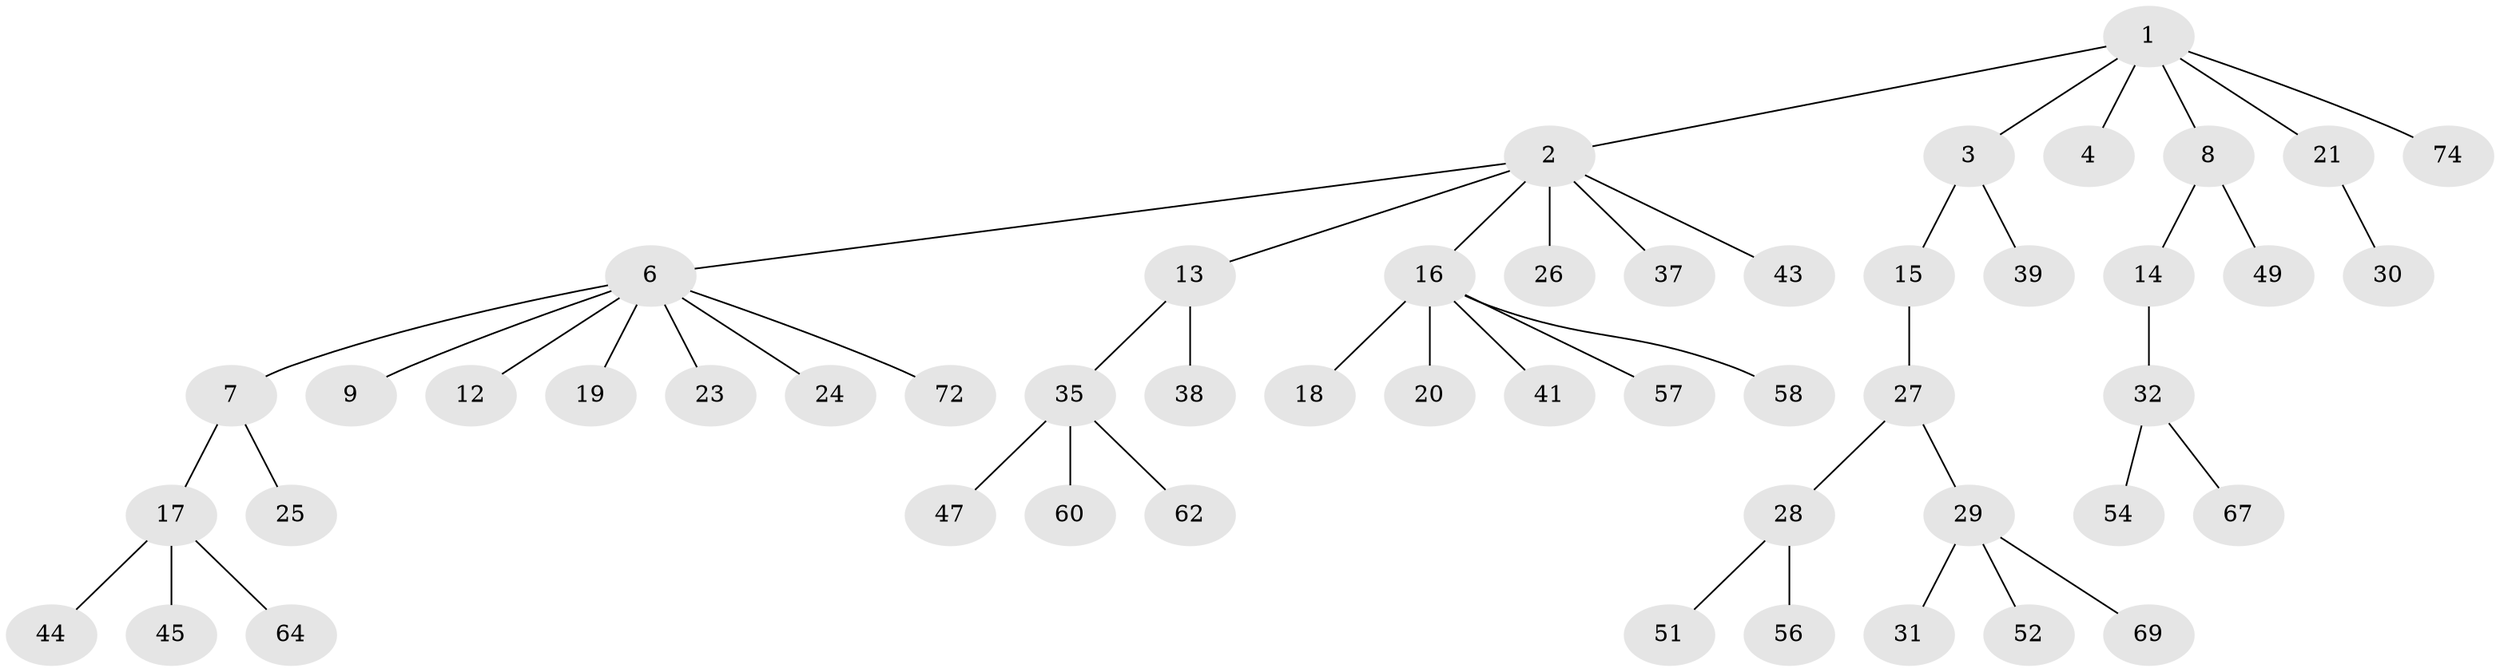 // Generated by graph-tools (version 1.1) at 2025/52/02/27/25 19:52:10]
// undirected, 51 vertices, 50 edges
graph export_dot {
graph [start="1"]
  node [color=gray90,style=filled];
  1 [super="+22"];
  2 [super="+5"];
  3 [super="+11"];
  4;
  6 [super="+10"];
  7 [super="+46"];
  8 [super="+59"];
  9 [super="+34"];
  12;
  13;
  14;
  15 [super="+66"];
  16 [super="+42"];
  17 [super="+73"];
  18;
  19 [super="+55"];
  20;
  21 [super="+63"];
  23;
  24;
  25 [super="+61"];
  26;
  27 [super="+33"];
  28 [super="+48"];
  29 [super="+70"];
  30;
  31 [super="+68"];
  32 [super="+36"];
  35 [super="+50"];
  37;
  38 [super="+40"];
  39 [super="+53"];
  41;
  43 [super="+65"];
  44;
  45;
  47;
  49;
  51;
  52 [super="+71"];
  54;
  56;
  57;
  58;
  60;
  62;
  64;
  67;
  69;
  72;
  74;
  1 -- 2;
  1 -- 3;
  1 -- 4;
  1 -- 8;
  1 -- 21;
  1 -- 74;
  2 -- 16;
  2 -- 43;
  2 -- 37;
  2 -- 6;
  2 -- 26;
  2 -- 13;
  3 -- 15;
  3 -- 39;
  6 -- 7;
  6 -- 9;
  6 -- 12;
  6 -- 19;
  6 -- 23;
  6 -- 24;
  6 -- 72;
  7 -- 17;
  7 -- 25;
  8 -- 14;
  8 -- 49;
  13 -- 35;
  13 -- 38;
  14 -- 32;
  15 -- 27;
  16 -- 18;
  16 -- 20;
  16 -- 41;
  16 -- 57;
  16 -- 58;
  17 -- 44;
  17 -- 45;
  17 -- 64;
  21 -- 30;
  27 -- 28;
  27 -- 29;
  28 -- 56;
  28 -- 51;
  29 -- 31;
  29 -- 52;
  29 -- 69;
  32 -- 67;
  32 -- 54;
  35 -- 47;
  35 -- 60;
  35 -- 62;
}
